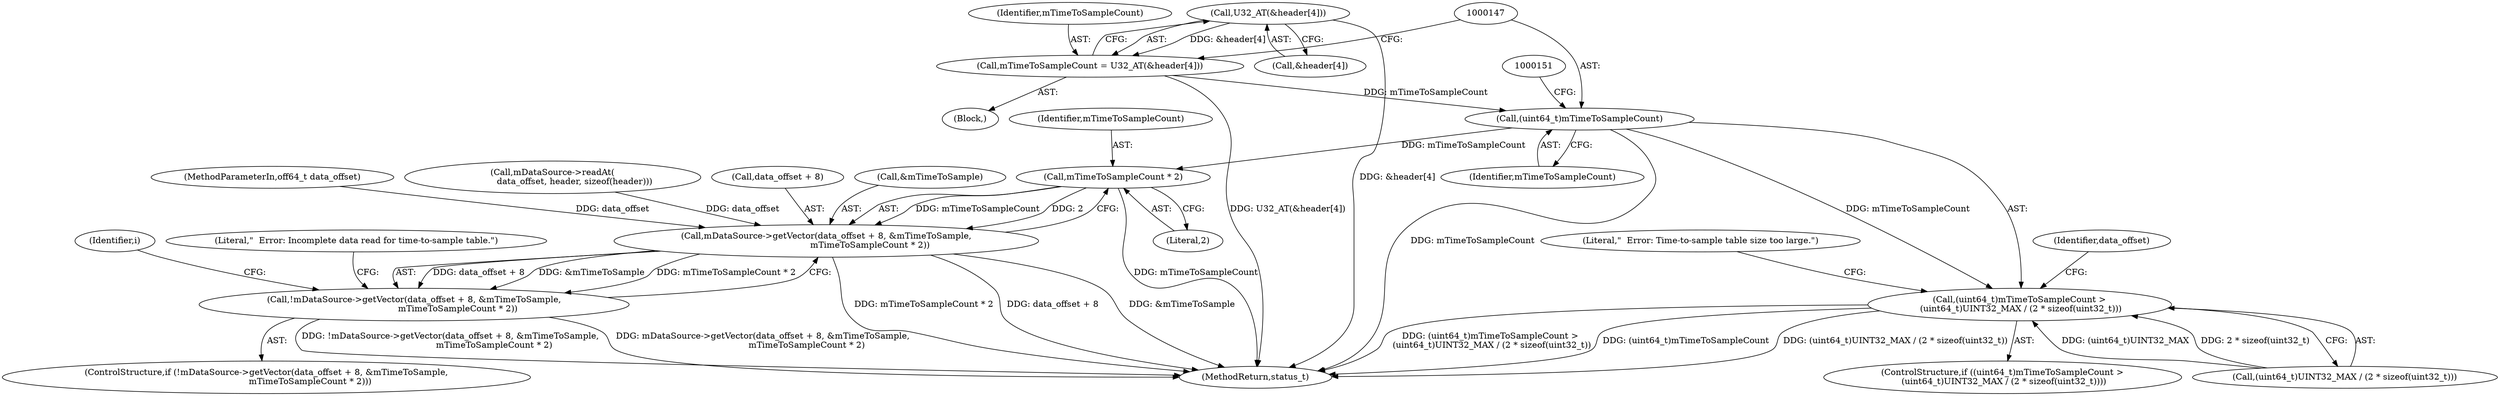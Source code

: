 digraph "0_Android_b57b3967b1a42dd505dbe4fcf1e1d810e3ae3777_1@array" {
"1000139" [label="(Call,U32_AT(&header[4]))"];
"1000137" [label="(Call,mTimeToSampleCount = U32_AT(&header[4]))"];
"1000146" [label="(Call,(uint64_t)mTimeToSampleCount)"];
"1000145" [label="(Call,(uint64_t)mTimeToSampleCount >\n (uint64_t)UINT32_MAX / (2 * sizeof(uint32_t)))"];
"1000170" [label="(Call,mTimeToSampleCount * 2)"];
"1000164" [label="(Call,mDataSource->getVector(data_offset + 8, &mTimeToSample,\n                                mTimeToSampleCount * 2))"];
"1000163" [label="(Call,!mDataSource->getVector(data_offset + 8, &mTimeToSample,\n                                mTimeToSampleCount * 2))"];
"1000146" [label="(Call,(uint64_t)mTimeToSampleCount)"];
"1000145" [label="(Call,(uint64_t)mTimeToSampleCount >\n (uint64_t)UINT32_MAX / (2 * sizeof(uint32_t)))"];
"1000172" [label="(Literal,2)"];
"1000140" [label="(Call,&header[4])"];
"1000165" [label="(Call,data_offset + 8)"];
"1000170" [label="(Call,mTimeToSampleCount * 2)"];
"1000137" [label="(Call,mTimeToSampleCount = U32_AT(&header[4]))"];
"1000175" [label="(Literal,\"  Error: Incomplete data read for time-to-sample table.\")"];
"1000164" [label="(Call,mDataSource->getVector(data_offset + 8, &mTimeToSample,\n                                mTimeToSampleCount * 2))"];
"1000163" [label="(Call,!mDataSource->getVector(data_offset + 8, &mTimeToSample,\n                                mTimeToSampleCount * 2))"];
"1000168" [label="(Call,&mTimeToSample)"];
"1000144" [label="(ControlStructure,if ((uint64_t)mTimeToSampleCount >\n (uint64_t)UINT32_MAX / (2 * sizeof(uint32_t))))"];
"1000162" [label="(ControlStructure,if (!mDataSource->getVector(data_offset + 8, &mTimeToSample,\n                                mTimeToSampleCount * 2)))"];
"1000166" [label="(Identifier,data_offset)"];
"1000181" [label="(Identifier,i)"];
"1000148" [label="(Identifier,mTimeToSampleCount)"];
"1000198" [label="(MethodReturn,status_t)"];
"1000159" [label="(Literal,\"  Error: Time-to-sample table size too large.\")"];
"1000138" [label="(Identifier,mTimeToSampleCount)"];
"1000117" [label="(Call,mDataSource->readAt(\n                data_offset, header, sizeof(header)))"];
"1000171" [label="(Identifier,mTimeToSampleCount)"];
"1000101" [label="(MethodParameterIn,off64_t data_offset)"];
"1000149" [label="(Call,(uint64_t)UINT32_MAX / (2 * sizeof(uint32_t)))"];
"1000139" [label="(Call,U32_AT(&header[4]))"];
"1000103" [label="(Block,)"];
"1000139" -> "1000137"  [label="AST: "];
"1000139" -> "1000140"  [label="CFG: "];
"1000140" -> "1000139"  [label="AST: "];
"1000137" -> "1000139"  [label="CFG: "];
"1000139" -> "1000198"  [label="DDG: &header[4]"];
"1000139" -> "1000137"  [label="DDG: &header[4]"];
"1000137" -> "1000103"  [label="AST: "];
"1000138" -> "1000137"  [label="AST: "];
"1000147" -> "1000137"  [label="CFG: "];
"1000137" -> "1000198"  [label="DDG: U32_AT(&header[4])"];
"1000137" -> "1000146"  [label="DDG: mTimeToSampleCount"];
"1000146" -> "1000145"  [label="AST: "];
"1000146" -> "1000148"  [label="CFG: "];
"1000147" -> "1000146"  [label="AST: "];
"1000148" -> "1000146"  [label="AST: "];
"1000151" -> "1000146"  [label="CFG: "];
"1000146" -> "1000198"  [label="DDG: mTimeToSampleCount"];
"1000146" -> "1000145"  [label="DDG: mTimeToSampleCount"];
"1000146" -> "1000170"  [label="DDG: mTimeToSampleCount"];
"1000145" -> "1000144"  [label="AST: "];
"1000145" -> "1000149"  [label="CFG: "];
"1000149" -> "1000145"  [label="AST: "];
"1000159" -> "1000145"  [label="CFG: "];
"1000166" -> "1000145"  [label="CFG: "];
"1000145" -> "1000198"  [label="DDG: (uint64_t)UINT32_MAX / (2 * sizeof(uint32_t))"];
"1000145" -> "1000198"  [label="DDG: (uint64_t)mTimeToSampleCount >\n (uint64_t)UINT32_MAX / (2 * sizeof(uint32_t))"];
"1000145" -> "1000198"  [label="DDG: (uint64_t)mTimeToSampleCount"];
"1000149" -> "1000145"  [label="DDG: (uint64_t)UINT32_MAX"];
"1000149" -> "1000145"  [label="DDG: 2 * sizeof(uint32_t)"];
"1000170" -> "1000164"  [label="AST: "];
"1000170" -> "1000172"  [label="CFG: "];
"1000171" -> "1000170"  [label="AST: "];
"1000172" -> "1000170"  [label="AST: "];
"1000164" -> "1000170"  [label="CFG: "];
"1000170" -> "1000198"  [label="DDG: mTimeToSampleCount"];
"1000170" -> "1000164"  [label="DDG: mTimeToSampleCount"];
"1000170" -> "1000164"  [label="DDG: 2"];
"1000164" -> "1000163"  [label="AST: "];
"1000165" -> "1000164"  [label="AST: "];
"1000168" -> "1000164"  [label="AST: "];
"1000163" -> "1000164"  [label="CFG: "];
"1000164" -> "1000198"  [label="DDG: &mTimeToSample"];
"1000164" -> "1000198"  [label="DDG: mTimeToSampleCount * 2"];
"1000164" -> "1000198"  [label="DDG: data_offset + 8"];
"1000164" -> "1000163"  [label="DDG: data_offset + 8"];
"1000164" -> "1000163"  [label="DDG: &mTimeToSample"];
"1000164" -> "1000163"  [label="DDG: mTimeToSampleCount * 2"];
"1000117" -> "1000164"  [label="DDG: data_offset"];
"1000101" -> "1000164"  [label="DDG: data_offset"];
"1000163" -> "1000162"  [label="AST: "];
"1000175" -> "1000163"  [label="CFG: "];
"1000181" -> "1000163"  [label="CFG: "];
"1000163" -> "1000198"  [label="DDG: mDataSource->getVector(data_offset + 8, &mTimeToSample,\n                                mTimeToSampleCount * 2)"];
"1000163" -> "1000198"  [label="DDG: !mDataSource->getVector(data_offset + 8, &mTimeToSample,\n                                mTimeToSampleCount * 2)"];
}
